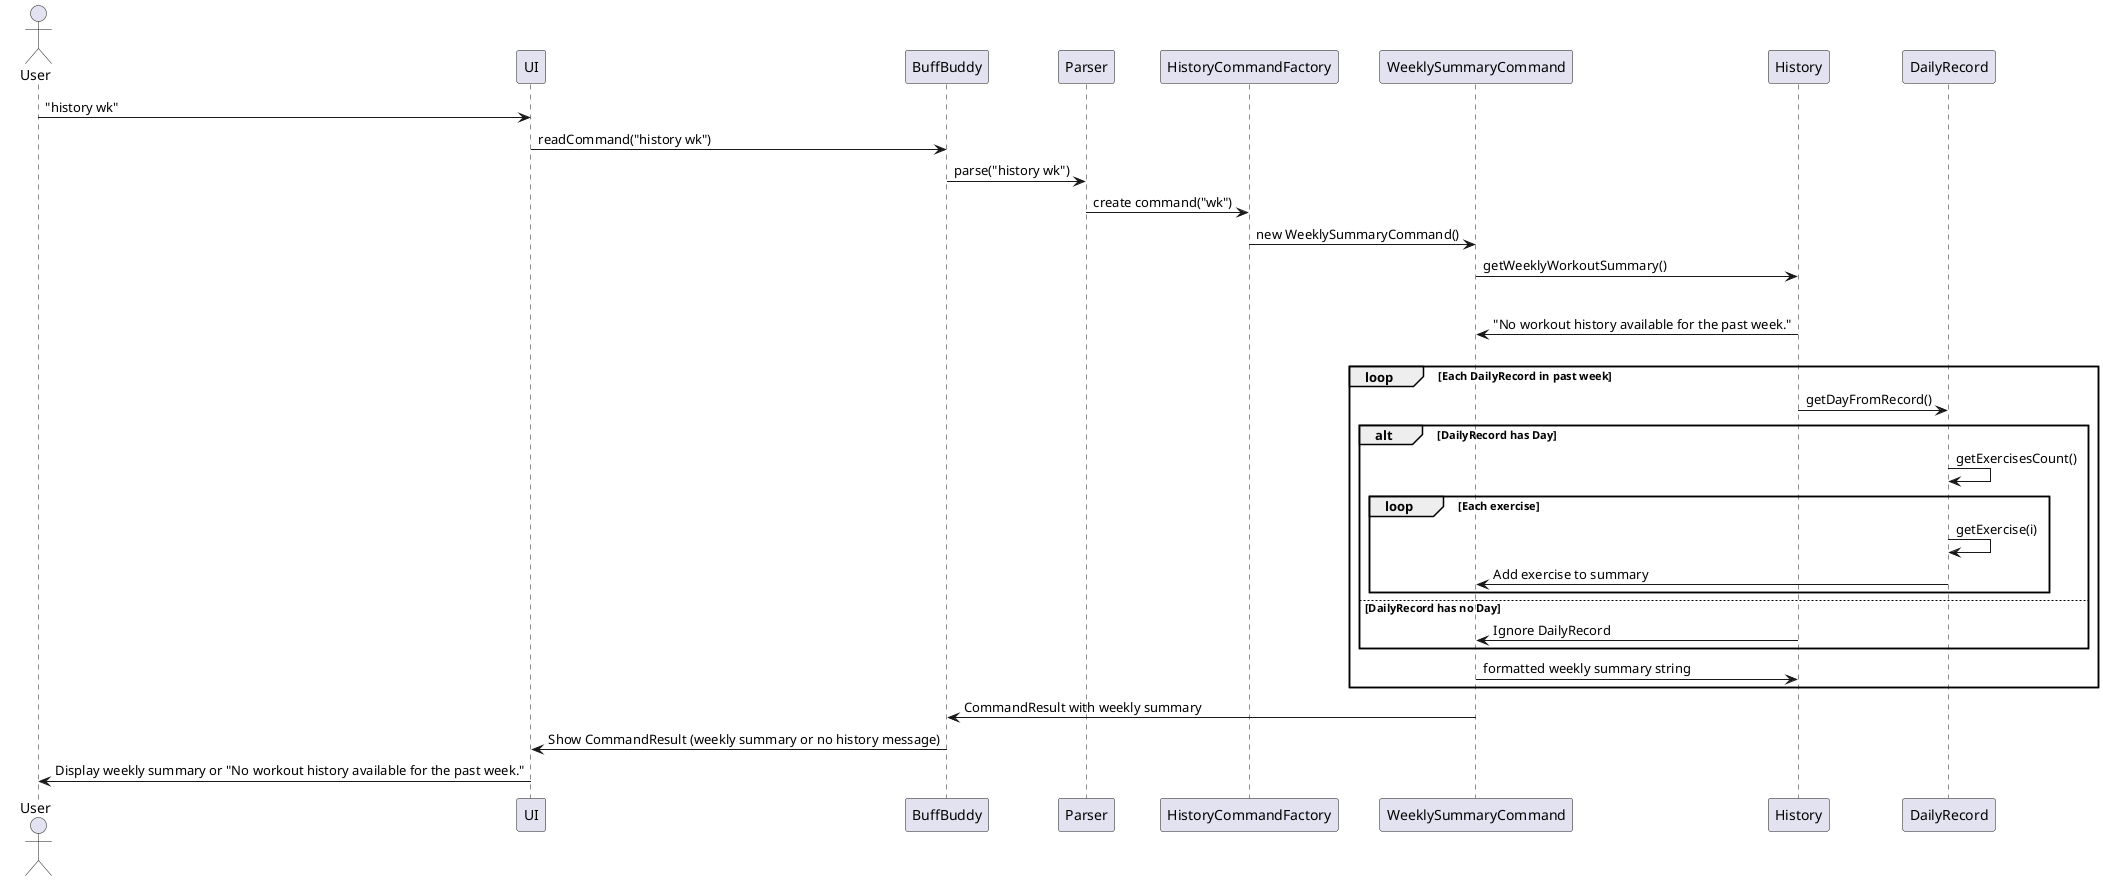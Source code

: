 @startuml
actor User
participant UI
participant BuffBuddy
participant Parser
participant HistoryCommandFactory
participant WeeklySummaryCommand
participant History
participant DailyRecord

User -> UI: "history wk"
UI -> BuffBuddy: readCommand("history wk")
BuffBuddy -> Parser: parse("history wk")
Parser -> HistoryCommandFactory: create command("wk")
HistoryCommandFactory -> WeeklySummaryCommand: new WeeklySummaryCommand()

WeeklySummaryCommand -> History: getWeeklyWorkoutSummary()

alt No DailyRecords in past week
    History -> WeeklySummaryCommand: "No workout history available for the past week."
else DailyRecords with workout data
    loop Each DailyRecord in past week
        History -> DailyRecord: getDayFromRecord()
        alt DailyRecord has Day
            DailyRecord -> DailyRecord: getExercisesCount()
            loop Each exercise
                DailyRecord -> DailyRecord: getExercise(i)
                DailyRecord -> WeeklySummaryCommand: Add exercise to summary
            end
        else DailyRecord has no Day
            History -> WeeklySummaryCommand: Ignore DailyRecord
        end
    WeeklySummaryCommand -> History: formatted weekly summary string
end

WeeklySummaryCommand -> BuffBuddy: CommandResult with weekly summary
BuffBuddy -> UI: Show CommandResult (weekly summary or no history message)
UI -> User: Display weekly summary or "No workout history available for the past week."

@enduml

